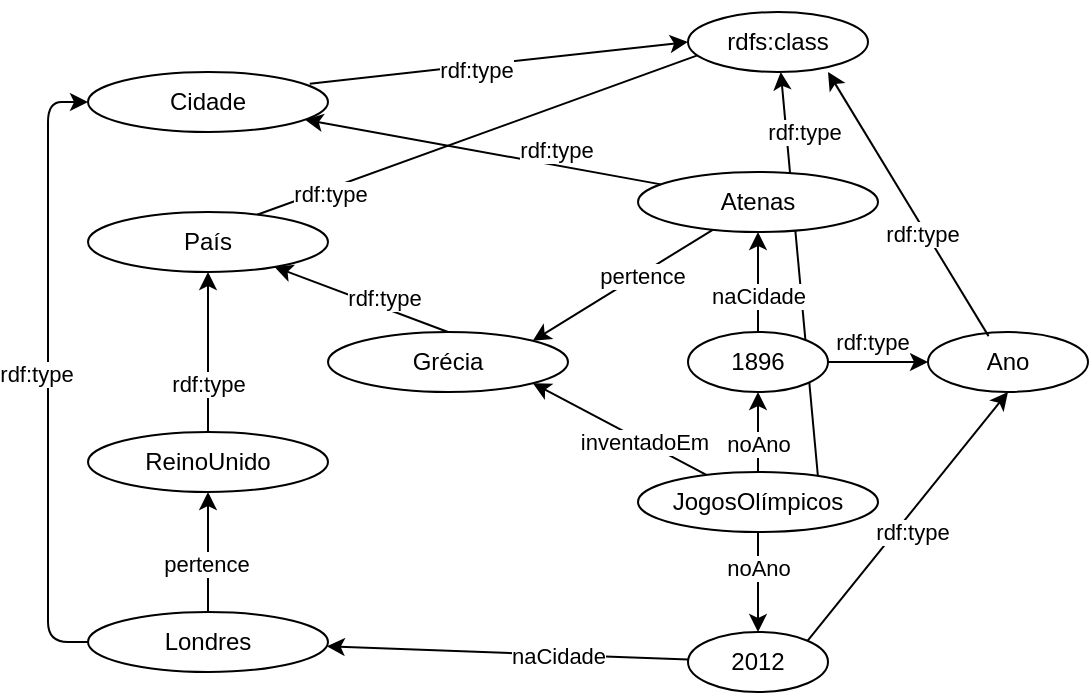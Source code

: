 <mxfile version="14.6.5" type="google" pages="4"><diagram id="Ymixry-58zWG0RHvx_tt" name="Page-1"><mxGraphModel dx="583" dy="627" grid="1" gridSize="10" guides="1" tooltips="1" connect="1" arrows="1" fold="1" page="1" pageScale="1" pageWidth="850" pageHeight="1100" math="0" shadow="0"><root><mxCell id="0"/><mxCell id="1" parent="0"/><mxCell id="SHtVH90SDdmIeHBUbLGb-44" value="" style="endArrow=classic;html=1;exitX=0.75;exitY=0.083;exitDx=0;exitDy=0;exitPerimeter=0;" edge="1" parent="1" source="SHtVH90SDdmIeHBUbLGb-3" target="SHtVH90SDdmIeHBUbLGb-43"><mxGeometry width="50" height="50" relative="1" as="geometry"><mxPoint x="450" y="440" as="sourcePoint"/><mxPoint x="500" y="390" as="targetPoint"/></mxGeometry></mxCell><mxCell id="SHtVH90SDdmIeHBUbLGb-54" value="rdf:type" style="edgeLabel;html=1;align=center;verticalAlign=middle;resizable=0;points=[];" vertex="1" connectable="0" parent="SHtVH90SDdmIeHBUbLGb-44"><mxGeometry x="-0.475" y="2" relative="1" as="geometry"><mxPoint y="-120" as="offset"/></mxGeometry></mxCell><mxCell id="SHtVH90SDdmIeHBUbLGb-46" value="" style="endArrow=classic;html=1;entryX=0.667;entryY=0.056;entryDx=0;entryDy=0;exitX=0;exitY=1;exitDx=0;exitDy=0;entryPerimeter=0;" edge="1" parent="1" source="SHtVH90SDdmIeHBUbLGb-8" target="SHtVH90SDdmIeHBUbLGb-43"><mxGeometry width="50" height="50" relative="1" as="geometry"><mxPoint x="552.574" y="405.607" as="sourcePoint"/><mxPoint x="351.82" y="524.393" as="targetPoint"/></mxGeometry></mxCell><mxCell id="SHtVH90SDdmIeHBUbLGb-3" value="JogosOlímpicos" style="ellipse;whiteSpace=wrap;html=1;" vertex="1" parent="1"><mxGeometry x="525" y="370" width="120" height="30" as="geometry"/></mxCell><mxCell id="SHtVH90SDdmIeHBUbLGb-4" value="Grécia" style="ellipse;whiteSpace=wrap;html=1;" vertex="1" parent="1"><mxGeometry x="370" y="300" width="120" height="30" as="geometry"/></mxCell><mxCell id="SHtVH90SDdmIeHBUbLGb-5" value="" style="endArrow=classic;html=1;entryX=1;entryY=1;entryDx=0;entryDy=0;" edge="1" parent="1" source="SHtVH90SDdmIeHBUbLGb-3" target="SHtVH90SDdmIeHBUbLGb-4"><mxGeometry width="50" height="50" relative="1" as="geometry"><mxPoint x="460" y="380" as="sourcePoint"/><mxPoint x="510" y="330" as="targetPoint"/></mxGeometry></mxCell><mxCell id="SHtVH90SDdmIeHBUbLGb-6" value="inventadoEm" style="edgeLabel;html=1;align=center;verticalAlign=middle;resizable=0;points=[];" vertex="1" connectable="0" parent="SHtVH90SDdmIeHBUbLGb-5"><mxGeometry x="-0.28" relative="1" as="geometry"><mxPoint as="offset"/></mxGeometry></mxCell><mxCell id="SHtVH90SDdmIeHBUbLGb-8" value="País" style="ellipse;whiteSpace=wrap;html=1;" vertex="1" parent="1"><mxGeometry x="250" y="240" width="120" height="30" as="geometry"/></mxCell><mxCell id="SHtVH90SDdmIeHBUbLGb-9" value="" style="endArrow=classic;html=1;exitX=0.5;exitY=0;exitDx=0;exitDy=0;" edge="1" parent="1" source="SHtVH90SDdmIeHBUbLGb-4" target="SHtVH90SDdmIeHBUbLGb-8"><mxGeometry width="50" height="50" relative="1" as="geometry"><mxPoint x="460" y="380" as="sourcePoint"/><mxPoint x="510" y="330" as="targetPoint"/></mxGeometry></mxCell><mxCell id="SHtVH90SDdmIeHBUbLGb-12" value="rdf:type" style="edgeLabel;html=1;align=center;verticalAlign=middle;resizable=0;points=[];" vertex="1" connectable="0" parent="SHtVH90SDdmIeHBUbLGb-9"><mxGeometry x="-0.56" y="-3" relative="1" as="geometry"><mxPoint x="-14" y="-7" as="offset"/></mxGeometry></mxCell><mxCell id="SHtVH90SDdmIeHBUbLGb-10" value="Atenas" style="ellipse;whiteSpace=wrap;html=1;" vertex="1" parent="1"><mxGeometry x="525" y="220" width="120" height="30" as="geometry"/></mxCell><mxCell id="SHtVH90SDdmIeHBUbLGb-11" value="" style="endArrow=classic;html=1;entryX=1;entryY=0;entryDx=0;entryDy=0;" edge="1" parent="1" source="SHtVH90SDdmIeHBUbLGb-10" target="SHtVH90SDdmIeHBUbLGb-4"><mxGeometry width="50" height="50" relative="1" as="geometry"><mxPoint x="470" y="235" as="sourcePoint"/><mxPoint x="510" y="330" as="targetPoint"/></mxGeometry></mxCell><mxCell id="SHtVH90SDdmIeHBUbLGb-13" value="pertence" style="edgeLabel;html=1;align=center;verticalAlign=middle;resizable=0;points=[];" vertex="1" connectable="0" parent="SHtVH90SDdmIeHBUbLGb-11"><mxGeometry x="-0.191" y="1" relative="1" as="geometry"><mxPoint as="offset"/></mxGeometry></mxCell><mxCell id="SHtVH90SDdmIeHBUbLGb-14" value="Cidade" style="ellipse;whiteSpace=wrap;html=1;" vertex="1" parent="1"><mxGeometry x="250" y="170" width="120" height="30" as="geometry"/></mxCell><mxCell id="SHtVH90SDdmIeHBUbLGb-15" value="" style="endArrow=classic;html=1;" edge="1" parent="1" source="SHtVH90SDdmIeHBUbLGb-10" target="SHtVH90SDdmIeHBUbLGb-14"><mxGeometry width="50" height="50" relative="1" as="geometry"><mxPoint x="420" y="310" as="sourcePoint"/><mxPoint x="381.371" y="259.728" as="targetPoint"/></mxGeometry></mxCell><mxCell id="SHtVH90SDdmIeHBUbLGb-16" value="rdf:type" style="edgeLabel;html=1;align=center;verticalAlign=middle;resizable=0;points=[];" vertex="1" connectable="0" parent="SHtVH90SDdmIeHBUbLGb-15"><mxGeometry x="-0.56" y="-3" relative="1" as="geometry"><mxPoint x="-14" y="-7" as="offset"/></mxGeometry></mxCell><mxCell id="SHtVH90SDdmIeHBUbLGb-17" value="" style="endArrow=classic;html=1;entryX=0.5;entryY=1;entryDx=0;entryDy=0;" edge="1" parent="1" source="SHtVH90SDdmIeHBUbLGb-19" target="SHtVH90SDdmIeHBUbLGb-10"><mxGeometry width="50" height="50" relative="1" as="geometry"><mxPoint x="710" y="320" as="sourcePoint"/><mxPoint x="462.764" y="335.521" as="targetPoint"/></mxGeometry></mxCell><mxCell id="SHtVH90SDdmIeHBUbLGb-18" value="naCidade" style="edgeLabel;html=1;align=center;verticalAlign=middle;resizable=0;points=[];" vertex="1" connectable="0" parent="SHtVH90SDdmIeHBUbLGb-17"><mxGeometry x="-0.28" relative="1" as="geometry"><mxPoint as="offset"/></mxGeometry></mxCell><mxCell id="SHtVH90SDdmIeHBUbLGb-19" value="1896" style="ellipse;whiteSpace=wrap;html=1;" vertex="1" parent="1"><mxGeometry x="550" y="300" width="70" height="30" as="geometry"/></mxCell><mxCell id="SHtVH90SDdmIeHBUbLGb-20" value="" style="endArrow=classic;html=1;" edge="1" parent="1" source="SHtVH90SDdmIeHBUbLGb-3" target="SHtVH90SDdmIeHBUbLGb-19"><mxGeometry width="50" height="50" relative="1" as="geometry"><mxPoint x="553.319" y="381.565" as="sourcePoint"/><mxPoint x="462.426" y="335.607" as="targetPoint"/></mxGeometry></mxCell><mxCell id="SHtVH90SDdmIeHBUbLGb-21" value="noAno" style="edgeLabel;html=1;align=center;verticalAlign=middle;resizable=0;points=[];" vertex="1" connectable="0" parent="SHtVH90SDdmIeHBUbLGb-20"><mxGeometry x="-0.28" relative="1" as="geometry"><mxPoint as="offset"/></mxGeometry></mxCell><mxCell id="SHtVH90SDdmIeHBUbLGb-22" value="Ano" style="ellipse;whiteSpace=wrap;html=1;" vertex="1" parent="1"><mxGeometry x="670" y="300" width="80" height="30" as="geometry"/></mxCell><mxCell id="SHtVH90SDdmIeHBUbLGb-23" value="" style="endArrow=classic;html=1;" edge="1" parent="1" source="SHtVH90SDdmIeHBUbLGb-19" target="SHtVH90SDdmIeHBUbLGb-22"><mxGeometry width="50" height="50" relative="1" as="geometry"><mxPoint x="591.212" y="230.401" as="sourcePoint"/><mxPoint x="533.91" y="169.591" as="targetPoint"/></mxGeometry></mxCell><mxCell id="SHtVH90SDdmIeHBUbLGb-24" value="rdf:type" style="edgeLabel;html=1;align=center;verticalAlign=middle;resizable=0;points=[];" vertex="1" connectable="0" parent="SHtVH90SDdmIeHBUbLGb-23"><mxGeometry x="-0.56" y="-3" relative="1" as="geometry"><mxPoint x="11" y="-13" as="offset"/></mxGeometry></mxCell><mxCell id="SHtVH90SDdmIeHBUbLGb-25" value="2012" style="ellipse;whiteSpace=wrap;html=1;" vertex="1" parent="1"><mxGeometry x="550" y="450" width="70" height="30" as="geometry"/></mxCell><mxCell id="SHtVH90SDdmIeHBUbLGb-26" value="" style="endArrow=classic;html=1;exitX=0.5;exitY=1;exitDx=0;exitDy=0;" edge="1" parent="1" source="SHtVH90SDdmIeHBUbLGb-3" target="SHtVH90SDdmIeHBUbLGb-25"><mxGeometry width="50" height="50" relative="1" as="geometry"><mxPoint x="617" y="392" as="sourcePoint"/><mxPoint x="707.036" y="354.021" as="targetPoint"/></mxGeometry></mxCell><mxCell id="SHtVH90SDdmIeHBUbLGb-27" value="noAno" style="edgeLabel;html=1;align=center;verticalAlign=middle;resizable=0;points=[];" vertex="1" connectable="0" parent="SHtVH90SDdmIeHBUbLGb-26"><mxGeometry x="-0.28" relative="1" as="geometry"><mxPoint as="offset"/></mxGeometry></mxCell><mxCell id="SHtVH90SDdmIeHBUbLGb-28" value="" style="endArrow=classic;html=1;exitX=1;exitY=0;exitDx=0;exitDy=0;entryX=0.5;entryY=1;entryDx=0;entryDy=0;" edge="1" parent="1" source="SHtVH90SDdmIeHBUbLGb-25" target="SHtVH90SDdmIeHBUbLGb-22"><mxGeometry width="50" height="50" relative="1" as="geometry"><mxPoint x="420" y="310.0" as="sourcePoint"/><mxPoint x="381.331" y="259.73" as="targetPoint"/></mxGeometry></mxCell><mxCell id="SHtVH90SDdmIeHBUbLGb-29" value="rdf:type" style="edgeLabel;html=1;align=center;verticalAlign=middle;resizable=0;points=[];" vertex="1" connectable="0" parent="SHtVH90SDdmIeHBUbLGb-28"><mxGeometry x="-0.56" y="-3" relative="1" as="geometry"><mxPoint x="28" y="-29" as="offset"/></mxGeometry></mxCell><mxCell id="SHtVH90SDdmIeHBUbLGb-30" value="Londres" style="ellipse;whiteSpace=wrap;html=1;" vertex="1" parent="1"><mxGeometry x="250" y="440" width="120" height="30" as="geometry"/></mxCell><mxCell id="SHtVH90SDdmIeHBUbLGb-31" value="" style="endArrow=classic;html=1;" edge="1" parent="1" source="SHtVH90SDdmIeHBUbLGb-25" target="SHtVH90SDdmIeHBUbLGb-30"><mxGeometry width="50" height="50" relative="1" as="geometry"><mxPoint x="597.303" y="310.032" as="sourcePoint"/><mxPoint x="605" y="260.0" as="targetPoint"/></mxGeometry></mxCell><mxCell id="SHtVH90SDdmIeHBUbLGb-32" value="naCidade" style="edgeLabel;html=1;align=center;verticalAlign=middle;resizable=0;points=[];" vertex="1" connectable="0" parent="SHtVH90SDdmIeHBUbLGb-31"><mxGeometry x="-0.28" relative="1" as="geometry"><mxPoint as="offset"/></mxGeometry></mxCell><mxCell id="SHtVH90SDdmIeHBUbLGb-34" value="ReinoUnido" style="ellipse;whiteSpace=wrap;html=1;" vertex="1" parent="1"><mxGeometry x="250" y="350" width="120" height="30" as="geometry"/></mxCell><mxCell id="SHtVH90SDdmIeHBUbLGb-35" value="" style="endArrow=classic;html=1;entryX=0.5;entryY=1;entryDx=0;entryDy=0;" edge="1" parent="1" source="SHtVH90SDdmIeHBUbLGb-30" target="SHtVH90SDdmIeHBUbLGb-34"><mxGeometry width="50" height="50" relative="1" as="geometry"><mxPoint x="577.526" y="258.335" as="sourcePoint"/><mxPoint x="462.426" y="314.393" as="targetPoint"/></mxGeometry></mxCell><mxCell id="SHtVH90SDdmIeHBUbLGb-36" value="pertence" style="edgeLabel;html=1;align=center;verticalAlign=middle;resizable=0;points=[];" vertex="1" connectable="0" parent="SHtVH90SDdmIeHBUbLGb-35"><mxGeometry x="-0.191" y="1" relative="1" as="geometry"><mxPoint as="offset"/></mxGeometry></mxCell><mxCell id="SHtVH90SDdmIeHBUbLGb-37" value="" style="endArrow=classic;html=1;" edge="1" parent="1" source="SHtVH90SDdmIeHBUbLGb-34" target="SHtVH90SDdmIeHBUbLGb-8"><mxGeometry width="50" height="50" relative="1" as="geometry"><mxPoint x="420" y="310.0" as="sourcePoint"/><mxPoint x="381.331" y="259.73" as="targetPoint"/></mxGeometry></mxCell><mxCell id="SHtVH90SDdmIeHBUbLGb-38" value="rdf:type" style="edgeLabel;html=1;align=center;verticalAlign=middle;resizable=0;points=[];" vertex="1" connectable="0" parent="SHtVH90SDdmIeHBUbLGb-37"><mxGeometry x="-0.56" y="-3" relative="1" as="geometry"><mxPoint x="-3" y="-7" as="offset"/></mxGeometry></mxCell><mxCell id="SHtVH90SDdmIeHBUbLGb-41" value="" style="endArrow=classic;html=1;edgeStyle=orthogonalEdgeStyle;entryX=0;entryY=0.5;entryDx=0;entryDy=0;exitX=0;exitY=0.5;exitDx=0;exitDy=0;" edge="1" parent="1" source="SHtVH90SDdmIeHBUbLGb-30" target="SHtVH90SDdmIeHBUbLGb-14"><mxGeometry width="50" height="50" relative="1" as="geometry"><mxPoint x="140" y="460" as="sourcePoint"/><mxPoint x="190" y="410" as="targetPoint"/><Array as="points"><mxPoint x="230" y="455"/><mxPoint x="230" y="185"/></Array></mxGeometry></mxCell><mxCell id="SHtVH90SDdmIeHBUbLGb-42" value="rdf:type" style="edgeLabel;html=1;align=center;verticalAlign=middle;resizable=0;points=[];" vertex="1" connectable="0" parent="1"><mxGeometry x="300" y="320" as="geometry"><mxPoint x="-76" y="1" as="offset"/></mxGeometry></mxCell><mxCell id="SHtVH90SDdmIeHBUbLGb-43" value="rdfs:class" style="ellipse;whiteSpace=wrap;html=1;" vertex="1" parent="1"><mxGeometry x="550" y="140" width="90" height="30" as="geometry"/></mxCell><mxCell id="SHtVH90SDdmIeHBUbLGb-48" value="" style="endArrow=classic;html=1;entryX=0;entryY=0.5;entryDx=0;entryDy=0;exitX=0.924;exitY=0.194;exitDx=0;exitDy=0;exitPerimeter=0;" edge="1" parent="1" source="SHtVH90SDdmIeHBUbLGb-14" target="SHtVH90SDdmIeHBUbLGb-43"><mxGeometry width="50" height="50" relative="1" as="geometry"><mxPoint x="277.574" y="275.607" as="sourcePoint"/><mxPoint x="205.02" y="530" as="targetPoint"/></mxGeometry></mxCell><mxCell id="SHtVH90SDdmIeHBUbLGb-49" value="rdf:type" style="edgeLabel;html=1;align=center;verticalAlign=middle;resizable=0;points=[];" vertex="1" connectable="0" parent="SHtVH90SDdmIeHBUbLGb-48"><mxGeometry x="-0.475" y="2" relative="1" as="geometry"><mxPoint x="-40" y="62" as="offset"/></mxGeometry></mxCell><mxCell id="SHtVH90SDdmIeHBUbLGb-56" value="rdf:type" style="edgeLabel;html=1;align=center;verticalAlign=middle;resizable=0;points=[];" vertex="1" connectable="0" parent="SHtVH90SDdmIeHBUbLGb-48"><mxGeometry x="-0.122" y="-3" relative="1" as="geometry"><mxPoint y="-1" as="offset"/></mxGeometry></mxCell><mxCell id="SHtVH90SDdmIeHBUbLGb-52" value="" style="endArrow=classic;html=1;entryX=0.787;entryY=0.944;entryDx=0;entryDy=0;entryPerimeter=0;" edge="1" parent="1"><mxGeometry width="50" height="50" relative="1" as="geometry"><mxPoint x="700.279" y="302.055" as="sourcePoint"/><mxPoint x="620.0" y="170.0" as="targetPoint"/></mxGeometry></mxCell><mxCell id="SHtVH90SDdmIeHBUbLGb-53" value="rdf:type" style="edgeLabel;html=1;align=center;verticalAlign=middle;resizable=0;points=[];rotation=0;" vertex="1" connectable="0" parent="SHtVH90SDdmIeHBUbLGb-52"><mxGeometry x="-0.475" y="2" relative="1" as="geometry"><mxPoint x="-11" y="-18" as="offset"/></mxGeometry></mxCell></root></mxGraphModel></diagram><diagram id="Yia35BV11MliWxwq13XK" name="Page-2"><mxGraphModel dx="700" dy="752" grid="1" gridSize="10" guides="1" tooltips="1" connect="1" arrows="1" fold="1" page="1" pageScale="1" pageWidth="850" pageHeight="1100" math="0" shadow="0"><root><mxCell id="UcbxgJAsYFiiNhKDjkjb-0"/><mxCell id="UcbxgJAsYFiiNhKDjkjb-1" parent="UcbxgJAsYFiiNhKDjkjb-0"/><mxCell id="O25tw8OcAgIOXSmQEk1L-0" value="" style="endArrow=classic;html=1;exitX=0.75;exitY=0.083;exitDx=0;exitDy=0;exitPerimeter=0;" edge="1" parent="UcbxgJAsYFiiNhKDjkjb-1" source="O25tw8OcAgIOXSmQEk1L-3" target="O25tw8OcAgIOXSmQEk1L-39"><mxGeometry width="50" height="50" relative="1" as="geometry"><mxPoint x="450" y="440" as="sourcePoint"/><mxPoint x="500" y="390" as="targetPoint"/></mxGeometry></mxCell><mxCell id="O25tw8OcAgIOXSmQEk1L-1" value="rdf:type" style="edgeLabel;html=1;align=center;verticalAlign=middle;resizable=0;points=[];" vertex="1" connectable="0" parent="O25tw8OcAgIOXSmQEk1L-0"><mxGeometry x="-0.475" y="2" relative="1" as="geometry"><mxPoint y="-120" as="offset"/></mxGeometry></mxCell><mxCell id="O25tw8OcAgIOXSmQEk1L-2" value="" style="endArrow=classic;html=1;entryX=0.667;entryY=0.056;entryDx=0;entryDy=0;exitX=0;exitY=1;exitDx=0;exitDy=0;entryPerimeter=0;" edge="1" parent="UcbxgJAsYFiiNhKDjkjb-1" source="O25tw8OcAgIOXSmQEk1L-7" target="O25tw8OcAgIOXSmQEk1L-39"><mxGeometry width="50" height="50" relative="1" as="geometry"><mxPoint x="552.574" y="405.607" as="sourcePoint"/><mxPoint x="351.82" y="524.393" as="targetPoint"/></mxGeometry></mxCell><mxCell id="O25tw8OcAgIOXSmQEk1L-3" value="http://tocha/#JogosOlímpicos" style="ellipse;whiteSpace=wrap;html=1;" vertex="1" parent="UcbxgJAsYFiiNhKDjkjb-1"><mxGeometry x="502.5" y="370" width="165" height="30" as="geometry"/></mxCell><mxCell id="O25tw8OcAgIOXSmQEk1L-4" value="http://tocha/#Grécia" style="ellipse;whiteSpace=wrap;html=1;" vertex="1" parent="UcbxgJAsYFiiNhKDjkjb-1"><mxGeometry x="370" y="300" width="120" height="30" as="geometry"/></mxCell><mxCell id="O25tw8OcAgIOXSmQEk1L-5" value="" style="endArrow=classic;html=1;entryX=1;entryY=1;entryDx=0;entryDy=0;" edge="1" parent="UcbxgJAsYFiiNhKDjkjb-1" source="O25tw8OcAgIOXSmQEk1L-3" target="O25tw8OcAgIOXSmQEk1L-4"><mxGeometry width="50" height="50" relative="1" as="geometry"><mxPoint x="460" y="380" as="sourcePoint"/><mxPoint x="510" y="330" as="targetPoint"/></mxGeometry></mxCell><mxCell id="O25tw8OcAgIOXSmQEk1L-6" value="inventadoEm" style="edgeLabel;html=1;align=center;verticalAlign=middle;resizable=0;points=[];" vertex="1" connectable="0" parent="O25tw8OcAgIOXSmQEk1L-5"><mxGeometry x="-0.28" relative="1" as="geometry"><mxPoint as="offset"/></mxGeometry></mxCell><mxCell id="O25tw8OcAgIOXSmQEk1L-7" value="http://tocha/#País" style="ellipse;whiteSpace=wrap;html=1;" vertex="1" parent="UcbxgJAsYFiiNhKDjkjb-1"><mxGeometry x="250" y="240" width="120" height="30" as="geometry"/></mxCell><mxCell id="O25tw8OcAgIOXSmQEk1L-8" value="" style="endArrow=classic;html=1;exitX=0.5;exitY=0;exitDx=0;exitDy=0;" edge="1" parent="UcbxgJAsYFiiNhKDjkjb-1" source="O25tw8OcAgIOXSmQEk1L-4" target="O25tw8OcAgIOXSmQEk1L-7"><mxGeometry width="50" height="50" relative="1" as="geometry"><mxPoint x="460" y="380" as="sourcePoint"/><mxPoint x="510" y="330" as="targetPoint"/></mxGeometry></mxCell><mxCell id="O25tw8OcAgIOXSmQEk1L-9" value="rdf:type" style="edgeLabel;html=1;align=center;verticalAlign=middle;resizable=0;points=[];" vertex="1" connectable="0" parent="O25tw8OcAgIOXSmQEk1L-8"><mxGeometry x="-0.56" y="-3" relative="1" as="geometry"><mxPoint x="-14" y="-7" as="offset"/></mxGeometry></mxCell><mxCell id="O25tw8OcAgIOXSmQEk1L-10" value="http://tocha/#Atenas" style="ellipse;whiteSpace=wrap;html=1;" vertex="1" parent="UcbxgJAsYFiiNhKDjkjb-1"><mxGeometry x="525" y="220" width="120" height="30" as="geometry"/></mxCell><mxCell id="O25tw8OcAgIOXSmQEk1L-11" value="" style="endArrow=classic;html=1;entryX=1;entryY=0;entryDx=0;entryDy=0;" edge="1" parent="UcbxgJAsYFiiNhKDjkjb-1" source="O25tw8OcAgIOXSmQEk1L-10" target="O25tw8OcAgIOXSmQEk1L-4"><mxGeometry width="50" height="50" relative="1" as="geometry"><mxPoint x="470" y="235" as="sourcePoint"/><mxPoint x="510" y="330" as="targetPoint"/></mxGeometry></mxCell><mxCell id="O25tw8OcAgIOXSmQEk1L-12" value="pertence" style="edgeLabel;html=1;align=center;verticalAlign=middle;resizable=0;points=[];" vertex="1" connectable="0" parent="O25tw8OcAgIOXSmQEk1L-11"><mxGeometry x="-0.191" y="1" relative="1" as="geometry"><mxPoint as="offset"/></mxGeometry></mxCell><mxCell id="O25tw8OcAgIOXSmQEk1L-13" value="http://tocha/#Cidade" style="ellipse;whiteSpace=wrap;html=1;" vertex="1" parent="UcbxgJAsYFiiNhKDjkjb-1"><mxGeometry x="250" y="170" width="120" height="30" as="geometry"/></mxCell><mxCell id="O25tw8OcAgIOXSmQEk1L-14" value="" style="endArrow=classic;html=1;" edge="1" parent="UcbxgJAsYFiiNhKDjkjb-1" source="O25tw8OcAgIOXSmQEk1L-10" target="O25tw8OcAgIOXSmQEk1L-13"><mxGeometry width="50" height="50" relative="1" as="geometry"><mxPoint x="420" y="310" as="sourcePoint"/><mxPoint x="381.371" y="259.728" as="targetPoint"/></mxGeometry></mxCell><mxCell id="O25tw8OcAgIOXSmQEk1L-15" value="rdf:type" style="edgeLabel;html=1;align=center;verticalAlign=middle;resizable=0;points=[];" vertex="1" connectable="0" parent="O25tw8OcAgIOXSmQEk1L-14"><mxGeometry x="-0.56" y="-3" relative="1" as="geometry"><mxPoint x="-14" y="-7" as="offset"/></mxGeometry></mxCell><mxCell id="O25tw8OcAgIOXSmQEk1L-16" value="" style="endArrow=classic;html=1;entryX=0.5;entryY=1;entryDx=0;entryDy=0;" edge="1" parent="UcbxgJAsYFiiNhKDjkjb-1" source="O25tw8OcAgIOXSmQEk1L-18" target="O25tw8OcAgIOXSmQEk1L-10"><mxGeometry width="50" height="50" relative="1" as="geometry"><mxPoint x="710" y="320" as="sourcePoint"/><mxPoint x="462.764" y="335.521" as="targetPoint"/></mxGeometry></mxCell><mxCell id="O25tw8OcAgIOXSmQEk1L-17" value="naCidade" style="edgeLabel;html=1;align=center;verticalAlign=middle;resizable=0;points=[];" vertex="1" connectable="0" parent="O25tw8OcAgIOXSmQEk1L-16"><mxGeometry x="-0.28" relative="1" as="geometry"><mxPoint as="offset"/></mxGeometry></mxCell><mxCell id="O25tw8OcAgIOXSmQEk1L-18" value="http://tocha/#1896" style="ellipse;whiteSpace=wrap;html=1;" vertex="1" parent="UcbxgJAsYFiiNhKDjkjb-1"><mxGeometry x="525" y="300" width="120" height="30" as="geometry"/></mxCell><mxCell id="O25tw8OcAgIOXSmQEk1L-19" value="" style="endArrow=classic;html=1;" edge="1" parent="UcbxgJAsYFiiNhKDjkjb-1" source="O25tw8OcAgIOXSmQEk1L-3" target="O25tw8OcAgIOXSmQEk1L-18"><mxGeometry width="50" height="50" relative="1" as="geometry"><mxPoint x="553.319" y="381.565" as="sourcePoint"/><mxPoint x="462.426" y="335.607" as="targetPoint"/></mxGeometry></mxCell><mxCell id="O25tw8OcAgIOXSmQEk1L-20" value="noAno" style="edgeLabel;html=1;align=center;verticalAlign=middle;resizable=0;points=[];" vertex="1" connectable="0" parent="O25tw8OcAgIOXSmQEk1L-19"><mxGeometry x="-0.28" relative="1" as="geometry"><mxPoint as="offset"/></mxGeometry></mxCell><mxCell id="O25tw8OcAgIOXSmQEk1L-21" value="http://tocha/#Ano" style="ellipse;whiteSpace=wrap;html=1;" vertex="1" parent="UcbxgJAsYFiiNhKDjkjb-1"><mxGeometry x="710" y="300" width="120" height="30" as="geometry"/></mxCell><mxCell id="O25tw8OcAgIOXSmQEk1L-22" value="" style="endArrow=classic;html=1;" edge="1" parent="UcbxgJAsYFiiNhKDjkjb-1" source="O25tw8OcAgIOXSmQEk1L-18" target="O25tw8OcAgIOXSmQEk1L-21"><mxGeometry width="50" height="50" relative="1" as="geometry"><mxPoint x="591.212" y="230.401" as="sourcePoint"/><mxPoint x="533.91" y="169.591" as="targetPoint"/></mxGeometry></mxCell><mxCell id="O25tw8OcAgIOXSmQEk1L-23" value="rdf:type" style="edgeLabel;html=1;align=center;verticalAlign=middle;resizable=0;points=[];" vertex="1" connectable="0" parent="O25tw8OcAgIOXSmQEk1L-22"><mxGeometry x="-0.56" y="-3" relative="1" as="geometry"><mxPoint x="11" y="-13" as="offset"/></mxGeometry></mxCell><mxCell id="O25tw8OcAgIOXSmQEk1L-24" value="http://tocha/#2012" style="ellipse;whiteSpace=wrap;html=1;" vertex="1" parent="UcbxgJAsYFiiNhKDjkjb-1"><mxGeometry x="525" y="450" width="120" height="30" as="geometry"/></mxCell><mxCell id="O25tw8OcAgIOXSmQEk1L-25" value="" style="endArrow=classic;html=1;exitX=0.5;exitY=1;exitDx=0;exitDy=0;" edge="1" parent="UcbxgJAsYFiiNhKDjkjb-1" source="O25tw8OcAgIOXSmQEk1L-3" target="O25tw8OcAgIOXSmQEk1L-24"><mxGeometry width="50" height="50" relative="1" as="geometry"><mxPoint x="617" y="392" as="sourcePoint"/><mxPoint x="707.036" y="354.021" as="targetPoint"/></mxGeometry></mxCell><mxCell id="O25tw8OcAgIOXSmQEk1L-26" value="noAno" style="edgeLabel;html=1;align=center;verticalAlign=middle;resizable=0;points=[];" vertex="1" connectable="0" parent="O25tw8OcAgIOXSmQEk1L-25"><mxGeometry x="-0.28" relative="1" as="geometry"><mxPoint as="offset"/></mxGeometry></mxCell><mxCell id="O25tw8OcAgIOXSmQEk1L-27" value="" style="endArrow=classic;html=1;exitX=1;exitY=0;exitDx=0;exitDy=0;entryX=0.5;entryY=1;entryDx=0;entryDy=0;" edge="1" parent="UcbxgJAsYFiiNhKDjkjb-1" source="O25tw8OcAgIOXSmQEk1L-24" target="O25tw8OcAgIOXSmQEk1L-21"><mxGeometry width="50" height="50" relative="1" as="geometry"><mxPoint x="420" y="310.0" as="sourcePoint"/><mxPoint x="381.331" y="259.73" as="targetPoint"/></mxGeometry></mxCell><mxCell id="O25tw8OcAgIOXSmQEk1L-28" value="rdf:type" style="edgeLabel;html=1;align=center;verticalAlign=middle;resizable=0;points=[];" vertex="1" connectable="0" parent="O25tw8OcAgIOXSmQEk1L-27"><mxGeometry x="-0.56" y="-3" relative="1" as="geometry"><mxPoint x="28" y="-29" as="offset"/></mxGeometry></mxCell><mxCell id="O25tw8OcAgIOXSmQEk1L-29" value="http://tocha/#Londres" style="ellipse;whiteSpace=wrap;html=1;" vertex="1" parent="UcbxgJAsYFiiNhKDjkjb-1"><mxGeometry x="240" y="440" width="140" height="30" as="geometry"/></mxCell><mxCell id="O25tw8OcAgIOXSmQEk1L-30" value="" style="endArrow=classic;html=1;" edge="1" parent="UcbxgJAsYFiiNhKDjkjb-1" source="O25tw8OcAgIOXSmQEk1L-24" target="O25tw8OcAgIOXSmQEk1L-29"><mxGeometry width="50" height="50" relative="1" as="geometry"><mxPoint x="597.303" y="310.032" as="sourcePoint"/><mxPoint x="605" y="260.0" as="targetPoint"/></mxGeometry></mxCell><mxCell id="O25tw8OcAgIOXSmQEk1L-31" value="naCidade" style="edgeLabel;html=1;align=center;verticalAlign=middle;resizable=0;points=[];" vertex="1" connectable="0" parent="O25tw8OcAgIOXSmQEk1L-30"><mxGeometry x="-0.28" relative="1" as="geometry"><mxPoint as="offset"/></mxGeometry></mxCell><mxCell id="O25tw8OcAgIOXSmQEk1L-32" value="http://tocha/#ReinoUnido" style="ellipse;whiteSpace=wrap;html=1;" vertex="1" parent="UcbxgJAsYFiiNhKDjkjb-1"><mxGeometry x="235" y="350" width="150" height="30" as="geometry"/></mxCell><mxCell id="O25tw8OcAgIOXSmQEk1L-33" value="" style="endArrow=classic;html=1;entryX=0.5;entryY=1;entryDx=0;entryDy=0;" edge="1" parent="UcbxgJAsYFiiNhKDjkjb-1" source="O25tw8OcAgIOXSmQEk1L-29" target="O25tw8OcAgIOXSmQEk1L-32"><mxGeometry width="50" height="50" relative="1" as="geometry"><mxPoint x="577.526" y="258.335" as="sourcePoint"/><mxPoint x="462.426" y="314.393" as="targetPoint"/></mxGeometry></mxCell><mxCell id="O25tw8OcAgIOXSmQEk1L-34" value="pertence" style="edgeLabel;html=1;align=center;verticalAlign=middle;resizable=0;points=[];" vertex="1" connectable="0" parent="O25tw8OcAgIOXSmQEk1L-33"><mxGeometry x="-0.191" y="1" relative="1" as="geometry"><mxPoint as="offset"/></mxGeometry></mxCell><mxCell id="O25tw8OcAgIOXSmQEk1L-35" value="" style="endArrow=classic;html=1;" edge="1" parent="UcbxgJAsYFiiNhKDjkjb-1" source="O25tw8OcAgIOXSmQEk1L-32" target="O25tw8OcAgIOXSmQEk1L-7"><mxGeometry width="50" height="50" relative="1" as="geometry"><mxPoint x="420" y="310.0" as="sourcePoint"/><mxPoint x="381.331" y="259.73" as="targetPoint"/></mxGeometry></mxCell><mxCell id="O25tw8OcAgIOXSmQEk1L-36" value="rdf:type" style="edgeLabel;html=1;align=center;verticalAlign=middle;resizable=0;points=[];" vertex="1" connectable="0" parent="O25tw8OcAgIOXSmQEk1L-35"><mxGeometry x="-0.56" y="-3" relative="1" as="geometry"><mxPoint x="-3" y="-7" as="offset"/></mxGeometry></mxCell><mxCell id="O25tw8OcAgIOXSmQEk1L-37" value="" style="endArrow=classic;html=1;edgeStyle=orthogonalEdgeStyle;entryX=0;entryY=0.5;entryDx=0;entryDy=0;exitX=0;exitY=0.5;exitDx=0;exitDy=0;" edge="1" parent="UcbxgJAsYFiiNhKDjkjb-1" source="O25tw8OcAgIOXSmQEk1L-29" target="O25tw8OcAgIOXSmQEk1L-13"><mxGeometry width="50" height="50" relative="1" as="geometry"><mxPoint x="140" y="460" as="sourcePoint"/><mxPoint x="190" y="410" as="targetPoint"/><Array as="points"><mxPoint x="230" y="455"/><mxPoint x="230" y="185"/></Array></mxGeometry></mxCell><mxCell id="O25tw8OcAgIOXSmQEk1L-38" value="rdf:type" style="edgeLabel;html=1;align=center;verticalAlign=middle;resizable=0;points=[];" vertex="1" connectable="0" parent="UcbxgJAsYFiiNhKDjkjb-1"><mxGeometry x="300" y="320" as="geometry"><mxPoint x="-76" y="1" as="offset"/></mxGeometry></mxCell><mxCell id="O25tw8OcAgIOXSmQEk1L-39" value="rdfs:class" style="ellipse;whiteSpace=wrap;html=1;" vertex="1" parent="UcbxgJAsYFiiNhKDjkjb-1"><mxGeometry x="550" y="140" width="90" height="30" as="geometry"/></mxCell><mxCell id="O25tw8OcAgIOXSmQEk1L-40" value="" style="endArrow=classic;html=1;entryX=0;entryY=0.5;entryDx=0;entryDy=0;exitX=0.924;exitY=0.194;exitDx=0;exitDy=0;exitPerimeter=0;" edge="1" parent="UcbxgJAsYFiiNhKDjkjb-1" source="O25tw8OcAgIOXSmQEk1L-13" target="O25tw8OcAgIOXSmQEk1L-39"><mxGeometry width="50" height="50" relative="1" as="geometry"><mxPoint x="277.574" y="275.607" as="sourcePoint"/><mxPoint x="205.02" y="530" as="targetPoint"/></mxGeometry></mxCell><mxCell id="O25tw8OcAgIOXSmQEk1L-41" value="rdf:type" style="edgeLabel;html=1;align=center;verticalAlign=middle;resizable=0;points=[];" vertex="1" connectable="0" parent="O25tw8OcAgIOXSmQEk1L-40"><mxGeometry x="-0.475" y="2" relative="1" as="geometry"><mxPoint x="-40" y="62" as="offset"/></mxGeometry></mxCell><mxCell id="O25tw8OcAgIOXSmQEk1L-42" value="rdf:type" style="edgeLabel;html=1;align=center;verticalAlign=middle;resizable=0;points=[];" vertex="1" connectable="0" parent="O25tw8OcAgIOXSmQEk1L-40"><mxGeometry x="-0.122" y="-3" relative="1" as="geometry"><mxPoint y="-1" as="offset"/></mxGeometry></mxCell><mxCell id="O25tw8OcAgIOXSmQEk1L-43" value="" style="endArrow=classic;html=1;entryX=0.787;entryY=0.944;entryDx=0;entryDy=0;entryPerimeter=0;" edge="1" parent="UcbxgJAsYFiiNhKDjkjb-1" source="O25tw8OcAgIOXSmQEk1L-21"><mxGeometry width="50" height="50" relative="1" as="geometry"><mxPoint x="700.279" y="302.055" as="sourcePoint"/><mxPoint x="620" y="170" as="targetPoint"/></mxGeometry></mxCell><mxCell id="O25tw8OcAgIOXSmQEk1L-44" value="rdf:type" style="edgeLabel;html=1;align=center;verticalAlign=middle;resizable=0;points=[];rotation=0;" vertex="1" connectable="0" parent="O25tw8OcAgIOXSmQEk1L-43"><mxGeometry x="-0.475" y="2" relative="1" as="geometry"><mxPoint x="-11" y="-18" as="offset"/></mxGeometry></mxCell></root></mxGraphModel></diagram><diagram id="YWf1l_kaPr1oHvziwKVr" name="Page-3"><mxGraphModel dx="700" dy="752" grid="1" gridSize="10" guides="1" tooltips="1" connect="1" arrows="1" fold="1" page="1" pageScale="1" pageWidth="850" pageHeight="1100" math="0" shadow="0"><root><mxCell id="nV1GY5j0IjUzCYdcBoXA-0"/><mxCell id="nV1GY5j0IjUzCYdcBoXA-1" parent="nV1GY5j0IjUzCYdcBoXA-0"/><mxCell id="Lo-4JACE53k90K6RxPTe-47" value="" style="endArrow=classic;html=1;" edge="1" parent="nV1GY5j0IjUzCYdcBoXA-1" source="Lo-4JACE53k90K6RxPTe-55" target="Lo-4JACE53k90K6RxPTe-54"><mxGeometry width="50" height="50" relative="1" as="geometry"><mxPoint x="383.637" y="394.091" as="sourcePoint"/><mxPoint x="304.874" y="356.275" as="targetPoint"/></mxGeometry></mxCell><mxCell id="Lo-4JACE53k90K6RxPTe-48" value="inventadoEm" style="edgeLabel;html=1;align=center;verticalAlign=middle;resizable=0;points=[];" vertex="1" connectable="0" parent="Lo-4JACE53k90K6RxPTe-47"><mxGeometry x="-0.295" y="2" relative="1" as="geometry"><mxPoint as="offset"/></mxGeometry></mxCell><mxCell id="Lo-4JACE53k90K6RxPTe-49" value="_jogo1" style="ellipse;whiteSpace=wrap;html=1;" vertex="1" parent="nV1GY5j0IjUzCYdcBoXA-1"><mxGeometry x="220" y="500" width="80" height="30" as="geometry"/></mxCell><mxCell id="Lo-4JACE53k90K6RxPTe-50" value="" style="endArrow=classic;html=1;" edge="1" parent="nV1GY5j0IjUzCYdcBoXA-1" source="Lo-4JACE53k90K6RxPTe-49" target="Lo-4JACE53k90K6RxPTe-55"><mxGeometry width="50" height="50" relative="1" as="geometry"><mxPoint x="260" y="410" as="sourcePoint"/><mxPoint x="377.574" y="424.142" as="targetPoint"/></mxGeometry></mxCell><mxCell id="Lo-4JACE53k90K6RxPTe-51" value="rdf:type" style="edgeLabel;html=1;align=center;verticalAlign=middle;resizable=0;points=[];" vertex="1" connectable="0" parent="Lo-4JACE53k90K6RxPTe-50"><mxGeometry x="0.291" y="-3" relative="1" as="geometry"><mxPoint x="-14" y="6" as="offset"/></mxGeometry></mxCell><mxCell id="Lo-4JACE53k90K6RxPTe-54" value="Grécia" style="ellipse;whiteSpace=wrap;html=1;" vertex="1" parent="nV1GY5j0IjUzCYdcBoXA-1"><mxGeometry x="210" y="320" width="80" height="30" as="geometry"/></mxCell><mxCell id="Lo-4JACE53k90K6RxPTe-55" value="JogosOlímpicos" style="ellipse;whiteSpace=wrap;html=1;" vertex="1" parent="nV1GY5j0IjUzCYdcBoXA-1"><mxGeometry x="340" y="410" width="120" height="30" as="geometry"/></mxCell><mxCell id="Lo-4JACE53k90K6RxPTe-56" value="1896" style="ellipse;whiteSpace=wrap;html=1;" vertex="1" parent="nV1GY5j0IjUzCYdcBoXA-1"><mxGeometry x="230" y="680" width="80" height="30" as="geometry"/></mxCell><mxCell id="Lo-4JACE53k90K6RxPTe-57" value="" style="endArrow=classic;html=1;exitX=0.5;exitY=1;exitDx=0;exitDy=0;" edge="1" parent="nV1GY5j0IjUzCYdcBoXA-1" source="Lo-4JACE53k90K6RxPTe-49" target="Lo-4JACE53k90K6RxPTe-56"><mxGeometry width="50" height="50" relative="1" as="geometry"><mxPoint x="340" y="550" as="sourcePoint"/><mxPoint x="388.253" y="448.98" as="targetPoint"/></mxGeometry></mxCell><mxCell id="Lo-4JACE53k90K6RxPTe-58" value="noAno" style="edgeLabel;html=1;align=center;verticalAlign=middle;resizable=0;points=[];" vertex="1" connectable="0" parent="Lo-4JACE53k90K6RxPTe-57"><mxGeometry x="0.291" y="-3" relative="1" as="geometry"><mxPoint x="-14" y="-3" as="offset"/></mxGeometry></mxCell><mxCell id="Lo-4JACE53k90K6RxPTe-61" value="Atenas" style="ellipse;whiteSpace=wrap;html=1;" vertex="1" parent="nV1GY5j0IjUzCYdcBoXA-1"><mxGeometry x="140" y="420" width="80" height="30" as="geometry"/></mxCell><mxCell id="Lo-4JACE53k90K6RxPTe-62" value="" style="endArrow=classic;html=1;entryX=0.5;entryY=1;entryDx=0;entryDy=0;" edge="1" parent="nV1GY5j0IjUzCYdcBoXA-1" source="Lo-4JACE53k90K6RxPTe-49" target="Lo-4JACE53k90K6RxPTe-61"><mxGeometry width="50" height="50" relative="1" as="geometry"><mxPoint x="310" y="525" as="sourcePoint"/><mxPoint x="440" y="525" as="targetPoint"/></mxGeometry></mxCell><mxCell id="Lo-4JACE53k90K6RxPTe-63" value="naCidade" style="edgeLabel;html=1;align=center;verticalAlign=middle;resizable=0;points=[];" vertex="1" connectable="0" parent="Lo-4JACE53k90K6RxPTe-62"><mxGeometry x="0.291" y="-3" relative="1" as="geometry"><mxPoint x="16" y="14" as="offset"/></mxGeometry></mxCell><mxCell id="Lo-4JACE53k90K6RxPTe-64" value="" style="endArrow=classic;html=1;" edge="1" parent="nV1GY5j0IjUzCYdcBoXA-1" source="Lo-4JACE53k90K6RxPTe-61" target="Lo-4JACE53k90K6RxPTe-54"><mxGeometry width="50" height="50" relative="1" as="geometry"><mxPoint x="253.238" y="511.381" as="sourcePoint"/><mxPoint x="190" y="460" as="targetPoint"/></mxGeometry></mxCell><mxCell id="Lo-4JACE53k90K6RxPTe-65" value="pertence" style="edgeLabel;html=1;align=center;verticalAlign=middle;resizable=0;points=[];" vertex="1" connectable="0" parent="Lo-4JACE53k90K6RxPTe-64"><mxGeometry x="0.291" y="-3" relative="1" as="geometry"><mxPoint x="-15" y="14" as="offset"/></mxGeometry></mxCell><mxCell id="Lo-4JACE53k90K6RxPTe-66" value="_jogo2" style="ellipse;whiteSpace=wrap;html=1;" vertex="1" parent="nV1GY5j0IjUzCYdcBoXA-1"><mxGeometry x="460" y="500" width="80" height="30" as="geometry"/></mxCell><mxCell id="Lo-4JACE53k90K6RxPTe-67" value="2012" style="ellipse;whiteSpace=wrap;html=1;" vertex="1" parent="nV1GY5j0IjUzCYdcBoXA-1"><mxGeometry x="460" y="590" width="80" height="30" as="geometry"/></mxCell><mxCell id="Lo-4JACE53k90K6RxPTe-68" value="" style="endArrow=classic;html=1;exitX=0.5;exitY=1;exitDx=0;exitDy=0;" edge="1" parent="nV1GY5j0IjUzCYdcBoXA-1" source="Lo-4JACE53k90K6RxPTe-66" target="Lo-4JACE53k90K6RxPTe-67"><mxGeometry width="50" height="50" relative="1" as="geometry"><mxPoint x="270" y="540" as="sourcePoint"/><mxPoint x="270" y="600" as="targetPoint"/></mxGeometry></mxCell><mxCell id="Lo-4JACE53k90K6RxPTe-69" value="noAno" style="edgeLabel;html=1;align=center;verticalAlign=middle;resizable=0;points=[];" vertex="1" connectable="0" parent="Lo-4JACE53k90K6RxPTe-68"><mxGeometry x="0.291" y="-3" relative="1" as="geometry"><mxPoint x="-14" y="-3" as="offset"/></mxGeometry></mxCell><mxCell id="Lo-4JACE53k90K6RxPTe-70" value="Londres" style="ellipse;whiteSpace=wrap;html=1;" vertex="1" parent="nV1GY5j0IjUzCYdcBoXA-1"><mxGeometry x="340" y="540" width="80" height="30" as="geometry"/></mxCell><mxCell id="Lo-4JACE53k90K6RxPTe-71" value="" style="endArrow=classic;html=1;exitX=0;exitY=1;exitDx=0;exitDy=0;entryX=1;entryY=0;entryDx=0;entryDy=0;" edge="1" parent="nV1GY5j0IjUzCYdcBoXA-1" source="Lo-4JACE53k90K6RxPTe-66" target="Lo-4JACE53k90K6RxPTe-70"><mxGeometry width="50" height="50" relative="1" as="geometry"><mxPoint x="510" y="540" as="sourcePoint"/><mxPoint x="510" y="600" as="targetPoint"/></mxGeometry></mxCell><mxCell id="Lo-4JACE53k90K6RxPTe-72" value="naCidade" style="edgeLabel;html=1;align=center;verticalAlign=middle;resizable=0;points=[];" vertex="1" connectable="0" parent="Lo-4JACE53k90K6RxPTe-71"><mxGeometry x="0.291" y="-3" relative="1" as="geometry"><mxPoint x="20" y="-5" as="offset"/></mxGeometry></mxCell><mxCell id="Lo-4JACE53k90K6RxPTe-74" value="ReinoUnido" style="ellipse;whiteSpace=wrap;html=1;" vertex="1" parent="nV1GY5j0IjUzCYdcBoXA-1"><mxGeometry x="490" y="410" width="80" height="30" as="geometry"/></mxCell><mxCell id="Lo-4JACE53k90K6RxPTe-75" value="" style="endArrow=classic;html=1;exitX=0.5;exitY=0;exitDx=0;exitDy=0;entryX=0;entryY=1;entryDx=0;entryDy=0;" edge="1" parent="nV1GY5j0IjUzCYdcBoXA-1" source="Lo-4JACE53k90K6RxPTe-70" target="Lo-4JACE53k90K6RxPTe-74"><mxGeometry width="50" height="50" relative="1" as="geometry"><mxPoint x="481.716" y="535.607" as="sourcePoint"/><mxPoint x="395" y="600" as="targetPoint"/></mxGeometry></mxCell><mxCell id="Lo-4JACE53k90K6RxPTe-76" value="pertence" style="edgeLabel;html=1;align=center;verticalAlign=middle;resizable=0;points=[];" vertex="1" connectable="0" parent="Lo-4JACE53k90K6RxPTe-75"><mxGeometry x="0.291" y="-3" relative="1" as="geometry"><mxPoint x="-14" y="-3" as="offset"/></mxGeometry></mxCell><mxCell id="Lo-4JACE53k90K6RxPTe-78" value="País" style="ellipse;whiteSpace=wrap;html=1;" vertex="1" parent="nV1GY5j0IjUzCYdcBoXA-1"><mxGeometry x="480" y="320" width="80" height="30" as="geometry"/></mxCell><mxCell id="Lo-4JACE53k90K6RxPTe-79" value="" style="endArrow=classic;html=1;entryX=0.5;entryY=1;entryDx=0;entryDy=0;" edge="1" parent="nV1GY5j0IjUzCYdcBoXA-1" source="Lo-4JACE53k90K6RxPTe-74" target="Lo-4JACE53k90K6RxPTe-78"><mxGeometry width="50" height="50" relative="1" as="geometry"><mxPoint x="386.974" y="421.149" as="sourcePoint"/><mxPoint x="281.2" y="357.72" as="targetPoint"/></mxGeometry></mxCell><mxCell id="Lo-4JACE53k90K6RxPTe-80" value="rdf:type" style="edgeLabel;html=1;align=center;verticalAlign=middle;resizable=0;points=[];" vertex="1" connectable="0" parent="Lo-4JACE53k90K6RxPTe-79"><mxGeometry x="-0.295" y="2" relative="1" as="geometry"><mxPoint as="offset"/></mxGeometry></mxCell><mxCell id="Lo-4JACE53k90K6RxPTe-81" value="" style="endArrow=classic;html=1;entryX=0;entryY=0.5;entryDx=0;entryDy=0;" edge="1" parent="nV1GY5j0IjUzCYdcBoXA-1" source="Lo-4JACE53k90K6RxPTe-54" target="Lo-4JACE53k90K6RxPTe-78"><mxGeometry width="50" height="50" relative="1" as="geometry"><mxPoint x="538.002" y="420.019" as="sourcePoint"/><mxPoint x="530" y="360" as="targetPoint"/></mxGeometry></mxCell><mxCell id="Lo-4JACE53k90K6RxPTe-82" value="rdf:type" style="edgeLabel;html=1;align=center;verticalAlign=middle;resizable=0;points=[];" vertex="1" connectable="0" parent="Lo-4JACE53k90K6RxPTe-81"><mxGeometry x="-0.295" y="2" relative="1" as="geometry"><mxPoint as="offset"/></mxGeometry></mxCell><mxCell id="Lo-4JACE53k90K6RxPTe-83" value="Cidade" style="ellipse;whiteSpace=wrap;html=1;" vertex="1" parent="nV1GY5j0IjUzCYdcBoXA-1"><mxGeometry x="120" y="590" width="80" height="30" as="geometry"/></mxCell><mxCell id="Lo-4JACE53k90K6RxPTe-84" value="" style="endArrow=classic;html=1;" edge="1" parent="nV1GY5j0IjUzCYdcBoXA-1" source="Lo-4JACE53k90K6RxPTe-70" target="Lo-4JACE53k90K6RxPTe-83"><mxGeometry width="50" height="50" relative="1" as="geometry"><mxPoint x="370" y="610" as="sourcePoint"/><mxPoint x="420" y="560" as="targetPoint"/></mxGeometry></mxCell><mxCell id="Lo-4JACE53k90K6RxPTe-85" value="rdf:type" style="edgeLabel;html=1;align=center;verticalAlign=middle;resizable=0;points=[];" vertex="1" connectable="0" parent="Lo-4JACE53k90K6RxPTe-84"><mxGeometry x="-0.268" y="3" relative="1" as="geometry"><mxPoint as="offset"/></mxGeometry></mxCell><mxCell id="Lo-4JACE53k90K6RxPTe-86" value="" style="endArrow=classic;html=1;exitX=0;exitY=1;exitDx=0;exitDy=0;" edge="1" parent="nV1GY5j0IjUzCYdcBoXA-1" source="Lo-4JACE53k90K6RxPTe-61" target="Lo-4JACE53k90K6RxPTe-83"><mxGeometry width="50" height="50" relative="1" as="geometry"><mxPoint x="364.759" y="624.818" as="sourcePoint"/><mxPoint x="240.255" y="665.188" as="targetPoint"/></mxGeometry></mxCell><mxCell id="Lo-4JACE53k90K6RxPTe-87" value="rdf:type" style="edgeLabel;html=1;align=center;verticalAlign=middle;resizable=0;points=[];" vertex="1" connectable="0" parent="Lo-4JACE53k90K6RxPTe-86"><mxGeometry x="-0.268" y="3" relative="1" as="geometry"><mxPoint x="9" y="40" as="offset"/></mxGeometry></mxCell><mxCell id="Lo-4JACE53k90K6RxPTe-88" value="Ano" style="ellipse;whiteSpace=wrap;html=1;" vertex="1" parent="nV1GY5j0IjUzCYdcBoXA-1"><mxGeometry x="460" y="680" width="80" height="30" as="geometry"/></mxCell><mxCell id="Lo-4JACE53k90K6RxPTe-89" value="" style="endArrow=classic;html=1;exitX=0.5;exitY=1;exitDx=0;exitDy=0;" edge="1" parent="nV1GY5j0IjUzCYdcBoXA-1" source="Lo-4JACE53k90K6RxPTe-67" target="Lo-4JACE53k90K6RxPTe-88"><mxGeometry width="50" height="50" relative="1" as="geometry"><mxPoint x="510" y="540" as="sourcePoint"/><mxPoint x="510" y="600" as="targetPoint"/></mxGeometry></mxCell><mxCell id="Lo-4JACE53k90K6RxPTe-90" value="rdf:type" style="edgeLabel;html=1;align=center;verticalAlign=middle;resizable=0;points=[];" vertex="1" connectable="0" parent="Lo-4JACE53k90K6RxPTe-89"><mxGeometry x="0.291" y="-3" relative="1" as="geometry"><mxPoint x="10" y="-3" as="offset"/></mxGeometry></mxCell><mxCell id="Lo-4JACE53k90K6RxPTe-91" value="" style="endArrow=classic;html=1;" edge="1" parent="nV1GY5j0IjUzCYdcBoXA-1" source="Lo-4JACE53k90K6RxPTe-56" target="Lo-4JACE53k90K6RxPTe-88"><mxGeometry width="50" height="50" relative="1" as="geometry"><mxPoint x="510" y="630" as="sourcePoint"/><mxPoint x="419.681" y="673.196" as="targetPoint"/></mxGeometry></mxCell><mxCell id="Lo-4JACE53k90K6RxPTe-92" value="rdf:type" style="edgeLabel;html=1;align=center;verticalAlign=middle;resizable=0;points=[];" vertex="1" connectable="0" parent="Lo-4JACE53k90K6RxPTe-91"><mxGeometry x="0.291" y="-3" relative="1" as="geometry"><mxPoint x="10" y="-3" as="offset"/></mxGeometry></mxCell><mxCell id="Lo-4JACE53k90K6RxPTe-94" value="rdfs:class" style="ellipse;whiteSpace=wrap;html=1;" vertex="1" parent="nV1GY5j0IjUzCYdcBoXA-1"><mxGeometry x="330" y="240" width="120" height="30" as="geometry"/></mxCell><mxCell id="Lo-4JACE53k90K6RxPTe-95" value="" style="endArrow=classic;html=1;entryX=0.5;entryY=1;entryDx=0;entryDy=0;exitX=0.5;exitY=0;exitDx=0;exitDy=0;" edge="1" parent="nV1GY5j0IjUzCYdcBoXA-1" source="Lo-4JACE53k90K6RxPTe-55" target="Lo-4JACE53k90K6RxPTe-94"><mxGeometry width="50" height="50" relative="1" as="geometry"><mxPoint x="300" y="345" as="sourcePoint"/><mxPoint x="490" y="345" as="targetPoint"/></mxGeometry></mxCell><mxCell id="Lo-4JACE53k90K6RxPTe-96" value="rdf:type" style="edgeLabel;html=1;align=center;verticalAlign=middle;resizable=0;points=[];" vertex="1" connectable="0" parent="Lo-4JACE53k90K6RxPTe-95"><mxGeometry x="-0.295" y="2" relative="1" as="geometry"><mxPoint as="offset"/></mxGeometry></mxCell></root></mxGraphModel></diagram><diagram id="viZzwdweVlD7Mw26ik5O" name="Page-4"><mxGraphModel dx="700" dy="752" grid="1" gridSize="10" guides="1" tooltips="1" connect="1" arrows="1" fold="1" page="1" pageScale="1" pageWidth="850" pageHeight="1100" math="0" shadow="0"><root><mxCell id="2bzQw-gAzabpynVKpgK4-0"/><mxCell id="2bzQw-gAzabpynVKpgK4-1" parent="2bzQw-gAzabpynVKpgK4-0"/><mxCell id="2bzQw-gAzabpynVKpgK4-2" value="" style="endArrow=classic;html=1;" edge="1" parent="2bzQw-gAzabpynVKpgK4-1" source="2bzQw-gAzabpynVKpgK4-8" target="2bzQw-gAzabpynVKpgK4-7"><mxGeometry width="50" height="50" relative="1" as="geometry"><mxPoint x="373.637" y="234.091" as="sourcePoint"/><mxPoint x="294.874" y="196.275" as="targetPoint"/></mxGeometry></mxCell><mxCell id="2bzQw-gAzabpynVKpgK4-3" value="inventadoEm" style="edgeLabel;html=1;align=center;verticalAlign=middle;resizable=0;points=[];" vertex="1" connectable="0" parent="2bzQw-gAzabpynVKpgK4-2"><mxGeometry x="-0.295" y="2" relative="1" as="geometry"><mxPoint as="offset"/></mxGeometry></mxCell><mxCell id="2bzQw-gAzabpynVKpgK4-4" value="_jogo1" style="ellipse;whiteSpace=wrap;html=1;" vertex="1" parent="2bzQw-gAzabpynVKpgK4-1"><mxGeometry x="210" y="340" width="80" height="30" as="geometry"/></mxCell><mxCell id="2bzQw-gAzabpynVKpgK4-5" value="" style="endArrow=classic;html=1;" edge="1" parent="2bzQw-gAzabpynVKpgK4-1" source="2bzQw-gAzabpynVKpgK4-4" target="2bzQw-gAzabpynVKpgK4-8"><mxGeometry width="50" height="50" relative="1" as="geometry"><mxPoint x="250" y="250" as="sourcePoint"/><mxPoint x="367.574" y="264.142" as="targetPoint"/></mxGeometry></mxCell><mxCell id="2bzQw-gAzabpynVKpgK4-6" value="rdf:type" style="edgeLabel;html=1;align=center;verticalAlign=middle;resizable=0;points=[];" vertex="1" connectable="0" parent="2bzQw-gAzabpynVKpgK4-5"><mxGeometry x="0.291" y="-3" relative="1" as="geometry"><mxPoint x="-14" y="6" as="offset"/></mxGeometry></mxCell><mxCell id="2bzQw-gAzabpynVKpgK4-7" value="http://tocha/#Grécia" style="ellipse;whiteSpace=wrap;html=1;" vertex="1" parent="2bzQw-gAzabpynVKpgK4-1"><mxGeometry x="150" y="160" width="130" height="30" as="geometry"/></mxCell><mxCell id="2bzQw-gAzabpynVKpgK4-8" value="http://tocha/#JogosOlímpicos" style="ellipse;whiteSpace=wrap;html=1;" vertex="1" parent="2bzQw-gAzabpynVKpgK4-1"><mxGeometry x="260" y="250" width="190" height="30" as="geometry"/></mxCell><mxCell id="2bzQw-gAzabpynVKpgK4-9" value="http://tocha/#1896" style="ellipse;whiteSpace=wrap;html=1;" vertex="1" parent="2bzQw-gAzabpynVKpgK4-1"><mxGeometry x="180" y="520" width="140" height="30" as="geometry"/></mxCell><mxCell id="2bzQw-gAzabpynVKpgK4-10" value="" style="endArrow=classic;html=1;exitX=0.5;exitY=1;exitDx=0;exitDy=0;" edge="1" parent="2bzQw-gAzabpynVKpgK4-1" source="2bzQw-gAzabpynVKpgK4-4" target="2bzQw-gAzabpynVKpgK4-9"><mxGeometry width="50" height="50" relative="1" as="geometry"><mxPoint x="330" y="390" as="sourcePoint"/><mxPoint x="378.253" y="288.98" as="targetPoint"/></mxGeometry></mxCell><mxCell id="2bzQw-gAzabpynVKpgK4-11" value="noAno" style="edgeLabel;html=1;align=center;verticalAlign=middle;resizable=0;points=[];" vertex="1" connectable="0" parent="2bzQw-gAzabpynVKpgK4-10"><mxGeometry x="0.291" y="-3" relative="1" as="geometry"><mxPoint x="-14" y="-3" as="offset"/></mxGeometry></mxCell><mxCell id="2bzQw-gAzabpynVKpgK4-12" value="http://tocha/#Atenas" style="ellipse;whiteSpace=wrap;html=1;" vertex="1" parent="2bzQw-gAzabpynVKpgK4-1"><mxGeometry x="90" y="260" width="120" height="30" as="geometry"/></mxCell><mxCell id="2bzQw-gAzabpynVKpgK4-13" value="" style="endArrow=classic;html=1;entryX=0.5;entryY=1;entryDx=0;entryDy=0;" edge="1" parent="2bzQw-gAzabpynVKpgK4-1" source="2bzQw-gAzabpynVKpgK4-4" target="2bzQw-gAzabpynVKpgK4-12"><mxGeometry width="50" height="50" relative="1" as="geometry"><mxPoint x="300" y="365" as="sourcePoint"/><mxPoint x="430" y="365" as="targetPoint"/></mxGeometry></mxCell><mxCell id="2bzQw-gAzabpynVKpgK4-14" value="naCidade" style="edgeLabel;html=1;align=center;verticalAlign=middle;resizable=0;points=[];" vertex="1" connectable="0" parent="2bzQw-gAzabpynVKpgK4-13"><mxGeometry x="0.291" y="-3" relative="1" as="geometry"><mxPoint x="16" y="14" as="offset"/></mxGeometry></mxCell><mxCell id="2bzQw-gAzabpynVKpgK4-15" value="" style="endArrow=classic;html=1;" edge="1" parent="2bzQw-gAzabpynVKpgK4-1" source="2bzQw-gAzabpynVKpgK4-12" target="2bzQw-gAzabpynVKpgK4-7"><mxGeometry width="50" height="50" relative="1" as="geometry"><mxPoint x="243.238" y="351.381" as="sourcePoint"/><mxPoint x="180" y="300" as="targetPoint"/></mxGeometry></mxCell><mxCell id="2bzQw-gAzabpynVKpgK4-16" value="pertence" style="edgeLabel;html=1;align=center;verticalAlign=middle;resizable=0;points=[];" vertex="1" connectable="0" parent="2bzQw-gAzabpynVKpgK4-15"><mxGeometry x="0.291" y="-3" relative="1" as="geometry"><mxPoint x="-15" y="14" as="offset"/></mxGeometry></mxCell><mxCell id="2bzQw-gAzabpynVKpgK4-17" value="_jogo2" style="ellipse;whiteSpace=wrap;html=1;" vertex="1" parent="2bzQw-gAzabpynVKpgK4-1"><mxGeometry x="480" y="340" width="80" height="30" as="geometry"/></mxCell><mxCell id="2bzQw-gAzabpynVKpgK4-18" value="http://tocha/#2012" style="ellipse;whiteSpace=wrap;html=1;" vertex="1" parent="2bzQw-gAzabpynVKpgK4-1"><mxGeometry x="450" y="430" width="140" height="30" as="geometry"/></mxCell><mxCell id="2bzQw-gAzabpynVKpgK4-19" value="" style="endArrow=classic;html=1;exitX=0.5;exitY=1;exitDx=0;exitDy=0;" edge="1" parent="2bzQw-gAzabpynVKpgK4-1" source="2bzQw-gAzabpynVKpgK4-17" target="2bzQw-gAzabpynVKpgK4-18"><mxGeometry width="50" height="50" relative="1" as="geometry"><mxPoint x="260" y="380" as="sourcePoint"/><mxPoint x="260" y="440" as="targetPoint"/></mxGeometry></mxCell><mxCell id="2bzQw-gAzabpynVKpgK4-20" value="noAno" style="edgeLabel;html=1;align=center;verticalAlign=middle;resizable=0;points=[];" vertex="1" connectable="0" parent="2bzQw-gAzabpynVKpgK4-19"><mxGeometry x="0.291" y="-3" relative="1" as="geometry"><mxPoint x="-14" y="-3" as="offset"/></mxGeometry></mxCell><mxCell id="2bzQw-gAzabpynVKpgK4-21" value="http://tocha/#Londres" style="ellipse;whiteSpace=wrap;html=1;" vertex="1" parent="2bzQw-gAzabpynVKpgK4-1"><mxGeometry x="280" y="380" width="130" height="30" as="geometry"/></mxCell><mxCell id="2bzQw-gAzabpynVKpgK4-22" value="" style="endArrow=classic;html=1;exitX=0;exitY=1;exitDx=0;exitDy=0;entryX=1;entryY=0;entryDx=0;entryDy=0;" edge="1" parent="2bzQw-gAzabpynVKpgK4-1" source="2bzQw-gAzabpynVKpgK4-17" target="2bzQw-gAzabpynVKpgK4-21"><mxGeometry width="50" height="50" relative="1" as="geometry"><mxPoint x="500" y="380" as="sourcePoint"/><mxPoint x="500" y="440" as="targetPoint"/></mxGeometry></mxCell><mxCell id="2bzQw-gAzabpynVKpgK4-23" value="naCidade" style="edgeLabel;html=1;align=center;verticalAlign=middle;resizable=0;points=[];" vertex="1" connectable="0" parent="2bzQw-gAzabpynVKpgK4-22"><mxGeometry x="0.291" y="-3" relative="1" as="geometry"><mxPoint x="20" y="-5" as="offset"/></mxGeometry></mxCell><mxCell id="2bzQw-gAzabpynVKpgK4-24" value="http://tocha/#ReinoUnido" style="ellipse;whiteSpace=wrap;html=1;" vertex="1" parent="2bzQw-gAzabpynVKpgK4-1"><mxGeometry x="480" y="250" width="160" height="30" as="geometry"/></mxCell><mxCell id="2bzQw-gAzabpynVKpgK4-25" value="" style="endArrow=classic;html=1;exitX=0.5;exitY=0;exitDx=0;exitDy=0;entryX=0;entryY=1;entryDx=0;entryDy=0;" edge="1" parent="2bzQw-gAzabpynVKpgK4-1" source="2bzQw-gAzabpynVKpgK4-21" target="2bzQw-gAzabpynVKpgK4-24"><mxGeometry width="50" height="50" relative="1" as="geometry"><mxPoint x="471.716" y="375.607" as="sourcePoint"/><mxPoint x="385" y="440" as="targetPoint"/></mxGeometry></mxCell><mxCell id="2bzQw-gAzabpynVKpgK4-26" value="pertence" style="edgeLabel;html=1;align=center;verticalAlign=middle;resizable=0;points=[];" vertex="1" connectable="0" parent="2bzQw-gAzabpynVKpgK4-25"><mxGeometry x="0.291" y="-3" relative="1" as="geometry"><mxPoint x="-14" y="-3" as="offset"/></mxGeometry></mxCell><mxCell id="2bzQw-gAzabpynVKpgK4-27" value="http://tocha/#País" style="ellipse;whiteSpace=wrap;html=1;" vertex="1" parent="2bzQw-gAzabpynVKpgK4-1"><mxGeometry x="500" y="160" width="120" height="30" as="geometry"/></mxCell><mxCell id="2bzQw-gAzabpynVKpgK4-28" value="" style="endArrow=classic;html=1;entryX=0.5;entryY=1;entryDx=0;entryDy=0;" edge="1" parent="2bzQw-gAzabpynVKpgK4-1" source="2bzQw-gAzabpynVKpgK4-24" target="2bzQw-gAzabpynVKpgK4-27"><mxGeometry width="50" height="50" relative="1" as="geometry"><mxPoint x="376.974" y="261.149" as="sourcePoint"/><mxPoint x="271.2" y="197.72" as="targetPoint"/></mxGeometry></mxCell><mxCell id="2bzQw-gAzabpynVKpgK4-29" value="rdf:type" style="edgeLabel;html=1;align=center;verticalAlign=middle;resizable=0;points=[];" vertex="1" connectable="0" parent="2bzQw-gAzabpynVKpgK4-28"><mxGeometry x="-0.295" y="2" relative="1" as="geometry"><mxPoint as="offset"/></mxGeometry></mxCell><mxCell id="2bzQw-gAzabpynVKpgK4-30" value="" style="endArrow=classic;html=1;entryX=0;entryY=0.5;entryDx=0;entryDy=0;" edge="1" parent="2bzQw-gAzabpynVKpgK4-1" source="2bzQw-gAzabpynVKpgK4-7" target="2bzQw-gAzabpynVKpgK4-27"><mxGeometry width="50" height="50" relative="1" as="geometry"><mxPoint x="528.002" y="260.019" as="sourcePoint"/><mxPoint x="520" y="200" as="targetPoint"/></mxGeometry></mxCell><mxCell id="2bzQw-gAzabpynVKpgK4-31" value="rdf:type" style="edgeLabel;html=1;align=center;verticalAlign=middle;resizable=0;points=[];" vertex="1" connectable="0" parent="2bzQw-gAzabpynVKpgK4-30"><mxGeometry x="-0.295" y="2" relative="1" as="geometry"><mxPoint as="offset"/></mxGeometry></mxCell><mxCell id="2bzQw-gAzabpynVKpgK4-32" value="http://tocha/#Cidade" style="ellipse;whiteSpace=wrap;html=1;" vertex="1" parent="2bzQw-gAzabpynVKpgK4-1"><mxGeometry x="70" y="430" width="120" height="30" as="geometry"/></mxCell><mxCell id="2bzQw-gAzabpynVKpgK4-33" value="" style="endArrow=classic;html=1;" edge="1" parent="2bzQw-gAzabpynVKpgK4-1" source="2bzQw-gAzabpynVKpgK4-21" target="2bzQw-gAzabpynVKpgK4-32"><mxGeometry width="50" height="50" relative="1" as="geometry"><mxPoint x="360" y="450" as="sourcePoint"/><mxPoint x="410" y="400" as="targetPoint"/></mxGeometry></mxCell><mxCell id="2bzQw-gAzabpynVKpgK4-34" value="rdf:type" style="edgeLabel;html=1;align=center;verticalAlign=middle;resizable=0;points=[];" vertex="1" connectable="0" parent="2bzQw-gAzabpynVKpgK4-33"><mxGeometry x="-0.268" y="3" relative="1" as="geometry"><mxPoint x="16" y="-9" as="offset"/></mxGeometry></mxCell><mxCell id="2bzQw-gAzabpynVKpgK4-35" value="" style="endArrow=classic;html=1;exitX=0.267;exitY=0.967;exitDx=0;exitDy=0;exitPerimeter=0;" edge="1" parent="2bzQw-gAzabpynVKpgK4-1" source="2bzQw-gAzabpynVKpgK4-12" target="2bzQw-gAzabpynVKpgK4-32"><mxGeometry width="50" height="50" relative="1" as="geometry"><mxPoint x="354.759" y="464.818" as="sourcePoint"/><mxPoint x="230.255" y="505.188" as="targetPoint"/></mxGeometry></mxCell><mxCell id="2bzQw-gAzabpynVKpgK4-36" value="rdf:type" style="edgeLabel;html=1;align=center;verticalAlign=middle;resizable=0;points=[];" vertex="1" connectable="0" parent="2bzQw-gAzabpynVKpgK4-35"><mxGeometry x="-0.268" y="3" relative="1" as="geometry"><mxPoint x="9" y="40" as="offset"/></mxGeometry></mxCell><mxCell id="2bzQw-gAzabpynVKpgK4-37" value="http://tocha/#Ano" style="ellipse;whiteSpace=wrap;html=1;" vertex="1" parent="2bzQw-gAzabpynVKpgK4-1"><mxGeometry x="450" y="520" width="140" height="30" as="geometry"/></mxCell><mxCell id="2bzQw-gAzabpynVKpgK4-38" value="" style="endArrow=classic;html=1;exitX=0.5;exitY=1;exitDx=0;exitDy=0;" edge="1" parent="2bzQw-gAzabpynVKpgK4-1" source="2bzQw-gAzabpynVKpgK4-18" target="2bzQw-gAzabpynVKpgK4-37"><mxGeometry width="50" height="50" relative="1" as="geometry"><mxPoint x="500" y="380" as="sourcePoint"/><mxPoint x="500" y="440" as="targetPoint"/></mxGeometry></mxCell><mxCell id="2bzQw-gAzabpynVKpgK4-39" value="rdf:type" style="edgeLabel;html=1;align=center;verticalAlign=middle;resizable=0;points=[];" vertex="1" connectable="0" parent="2bzQw-gAzabpynVKpgK4-38"><mxGeometry x="0.291" y="-3" relative="1" as="geometry"><mxPoint x="10" y="-3" as="offset"/></mxGeometry></mxCell><mxCell id="2bzQw-gAzabpynVKpgK4-40" value="" style="endArrow=classic;html=1;" edge="1" parent="2bzQw-gAzabpynVKpgK4-1" source="2bzQw-gAzabpynVKpgK4-9" target="2bzQw-gAzabpynVKpgK4-37"><mxGeometry width="50" height="50" relative="1" as="geometry"><mxPoint x="500" y="470" as="sourcePoint"/><mxPoint x="409.681" y="513.196" as="targetPoint"/></mxGeometry></mxCell><mxCell id="2bzQw-gAzabpynVKpgK4-41" value="rdf:type" style="edgeLabel;html=1;align=center;verticalAlign=middle;resizable=0;points=[];" vertex="1" connectable="0" parent="2bzQw-gAzabpynVKpgK4-40"><mxGeometry x="0.291" y="-3" relative="1" as="geometry"><mxPoint x="-24" y="-3" as="offset"/></mxGeometry></mxCell><mxCell id="2bzQw-gAzabpynVKpgK4-42" value="rdfs:class" style="ellipse;whiteSpace=wrap;html=1;" vertex="1" parent="2bzQw-gAzabpynVKpgK4-1"><mxGeometry x="320" y="80" width="120" height="30" as="geometry"/></mxCell><mxCell id="2bzQw-gAzabpynVKpgK4-43" value="" style="endArrow=classic;html=1;entryX=0.5;entryY=1;entryDx=0;entryDy=0;exitX=0.5;exitY=0;exitDx=0;exitDy=0;" edge="1" parent="2bzQw-gAzabpynVKpgK4-1" source="2bzQw-gAzabpynVKpgK4-8" target="2bzQw-gAzabpynVKpgK4-42"><mxGeometry width="50" height="50" relative="1" as="geometry"><mxPoint x="290" y="185" as="sourcePoint"/><mxPoint x="480" y="185" as="targetPoint"/></mxGeometry></mxCell><mxCell id="2bzQw-gAzabpynVKpgK4-44" value="rdf:type" style="edgeLabel;html=1;align=center;verticalAlign=middle;resizable=0;points=[];" vertex="1" connectable="0" parent="2bzQw-gAzabpynVKpgK4-43"><mxGeometry x="-0.295" y="2" relative="1" as="geometry"><mxPoint as="offset"/></mxGeometry></mxCell></root></mxGraphModel></diagram></mxfile>